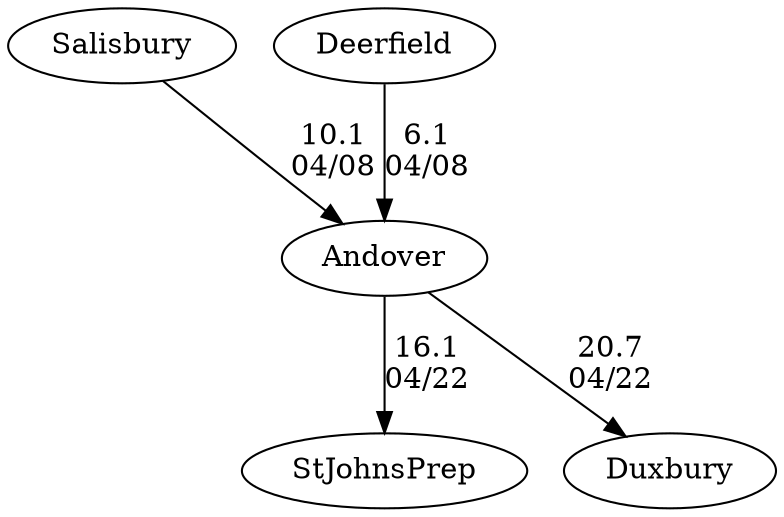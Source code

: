 digraph boys1eightsAndover {Salisbury [URL="boys1eightsAndoverSalisbury.html"];Andover [URL="boys1eightsAndoverAndover.html"];StJohnsPrep [URL="boys1eightsAndoverStJohnsPrep.html"];Deerfield [URL="boys1eightsAndoverDeerfield.html"];Duxbury [URL="boys1eightsAndoverDuxbury.html"];Salisbury -> Andover[label="10.1
04/08", weight="90", tooltip="NEIRA Boys Eights,Salisbury, Andover, Deerfield			
Distance: 1500m Conditions: 10 mph cross-tail for the 2V and 1V races, considerably less for the 3V race. Comments: Order was 2V, 1V, 3V. 
In the 1V race, Andover steered into Deerfield at the 500m mark when they were level with each other. Both crews lost a stroke or two but recovered well. The coaches did not believe it affected the outcome of the race.
Despite the aligning difficulties and the collision, it was an exciting and productive first race of the season. It was great to see everyone again--thanks to Andover and Deerfield for making the trip.
None", URL="http://www.row2k.com/results/resultspage.cfm?UID=F84381F00FFA07BDD859A7C33C0F4F50&cat=1", random="random"]; 
Deerfield -> Andover[label="6.1
04/08", weight="94", tooltip="NEIRA Boys Eights,Salisbury, Andover, Deerfield			
Distance: 1500m Conditions: 10 mph cross-tail for the 2V and 1V races, considerably less for the 3V race. Comments: Order was 2V, 1V, 3V. 
In the 1V race, Andover steered into Deerfield at the 500m mark when they were level with each other. Both crews lost a stroke or two but recovered well. The coaches did not believe it affected the outcome of the race.
Despite the aligning difficulties and the collision, it was an exciting and productive first race of the season. It was great to see everyone again--thanks to Andover and Deerfield for making the trip.
None", URL="http://www.row2k.com/results/resultspage.cfm?UID=F84381F00FFA07BDD859A7C33C0F4F50&cat=1", random="random"]; 
Andover -> StJohnsPrep[label="16.1
04/22", weight="84", tooltip="NEIRA Boys & Girls Eights,Phillips Academy Andover vs. Duxbury, St. John's Prep (Boys), Deerfield (Girls)			
Distance: 1650m Conditions: Following current, 10-15mph headwind. Comments: Order of racing: G2, B3, G1, B2, B1, G3, B4, G4. Times should not be compared as crews were started with a floating start and conditions built throughout the afternoon.
In the B4 race, Andover and St. John's Prep combined rowers to make an entry.
Thank you to Duxbury, Deerfield, and St. John's Prep for making the drive. Great day of racing for all crews.
None", URL="http://www.row2k.com/results/resultspage.cfm?UID=6106BB7A2E3E18B19D2FB62C590A2D45&cat=5", random="random"]; 
Andover -> Duxbury[label="20.7
04/22", weight="80", tooltip="NEIRA Boys & Girls Eights,Phillips Academy Andover vs. Duxbury, St. John's Prep (Boys), Deerfield (Girls)			
Distance: 1650m Conditions: Following current, 10-15mph headwind. Comments: Order of racing: G2, B3, G1, B2, B1, G3, B4, G4. Times should not be compared as crews were started with a floating start and conditions built throughout the afternoon.
In the B4 race, Andover and St. John's Prep combined rowers to make an entry.
Thank you to Duxbury, Deerfield, and St. John's Prep for making the drive. Great day of racing for all crews.
None", URL="http://www.row2k.com/results/resultspage.cfm?UID=6106BB7A2E3E18B19D2FB62C590A2D45&cat=5", random="random"]}